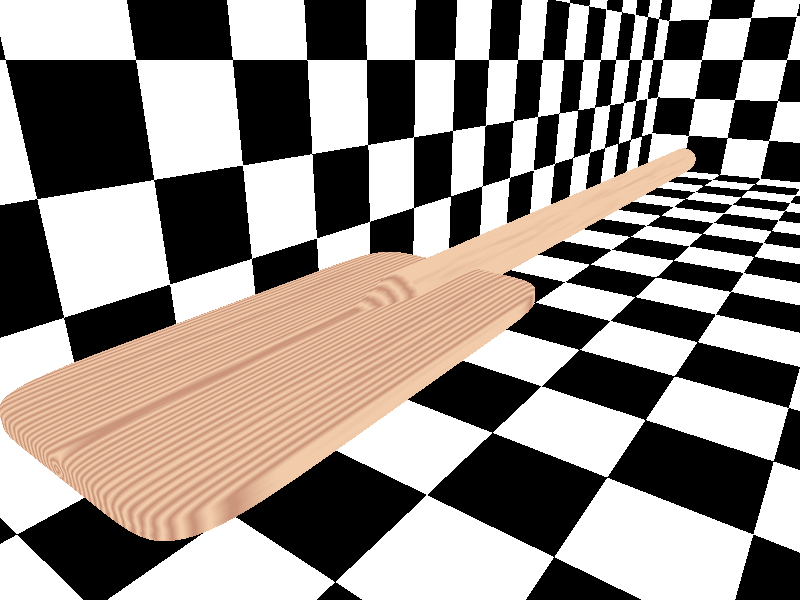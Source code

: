 #include "colors.inc"
#include "woods.inc"

camera{
        location <3,2,-4>
        look_at <0,0,0>
}

light_source{
        <0,10,0>
        color White
        area_light x, z,5,5
        adaptive 1
        jitter
}
#declare oar =
union{
        cylinder{
                <0,0,0>,<0,0,10>,.25
        }

        superellipsoid{
                <1,.5>               
                scale .25
                translate <0,0,10>
        }

        cone{
                <0,0,0>, .25
                <0,0,-1>, 0
        }

        superellipsoid{
                <.25,.25>
                scale <1,.1,2>
                translate <0,0,-1>
        }
}

object{
        oar
        texture{T_Wood1}
        finish{
                phong 1
                reflection .1
        }        
}

union{
        plane{<0,1,0>,-1}
        plane{<1,0,0>,-2}
        plane{<0,0,1>,15}
        pigment{checker color White color Black}
}                                                                                                